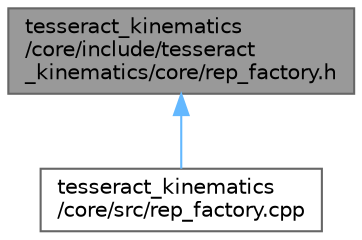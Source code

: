 digraph "tesseract_kinematics/core/include/tesseract_kinematics/core/rep_factory.h"
{
 // LATEX_PDF_SIZE
  bgcolor="transparent";
  edge [fontname=Helvetica,fontsize=10,labelfontname=Helvetica,labelfontsize=10];
  node [fontname=Helvetica,fontsize=10,shape=box,height=0.2,width=0.4];
  Node1 [label="tesseract_kinematics\l/core/include/tesseract\l_kinematics/core/rep_factory.h",height=0.2,width=0.4,color="gray40", fillcolor="grey60", style="filled", fontcolor="black",tooltip="Robot with External Positioner Inverse kinematics Factory."];
  Node1 -> Node2 [dir="back",color="steelblue1",style="solid"];
  Node2 [label="tesseract_kinematics\l/core/src/rep_factory.cpp",height=0.2,width=0.4,color="grey40", fillcolor="white", style="filled",URL="$d5/d5b/rep__factory_8cpp.html",tooltip=" "];
}
